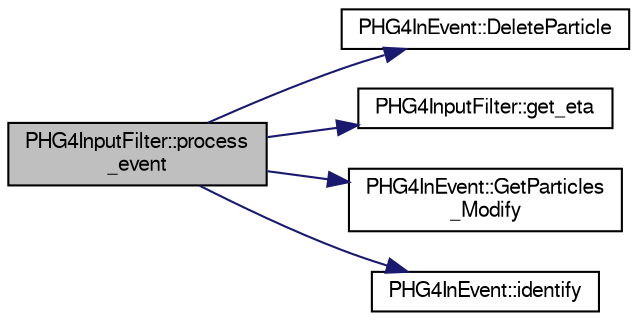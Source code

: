 digraph "PHG4InputFilter::process_event"
{
  bgcolor="transparent";
  edge [fontname="FreeSans",fontsize="10",labelfontname="FreeSans",labelfontsize="10"];
  node [fontname="FreeSans",fontsize="10",shape=record];
  rankdir="LR";
  Node1 [label="PHG4InputFilter::process\l_event",height=0.2,width=0.4,color="black", fillcolor="grey75", style="filled" fontcolor="black"];
  Node1 -> Node2 [color="midnightblue",fontsize="10",style="solid",fontname="FreeSans"];
  Node2 [label="PHG4InEvent::DeleteParticle",height=0.2,width=0.4,color="black",URL="$db/d62/classPHG4InEvent.html#a3dd93bdfcca611ac18f565586fd0e126"];
  Node1 -> Node3 [color="midnightblue",fontsize="10",style="solid",fontname="FreeSans"];
  Node3 [label="PHG4InputFilter::get_eta",height=0.2,width=0.4,color="black",URL="$da/d36/classPHG4InputFilter.html#acf47b52aa23a2d9928f650817f59cc84"];
  Node1 -> Node4 [color="midnightblue",fontsize="10",style="solid",fontname="FreeSans"];
  Node4 [label="PHG4InEvent::GetParticles\l_Modify",height=0.2,width=0.4,color="black",URL="$db/d62/classPHG4InEvent.html#aac39d39c05f70c0f8194cc940e4665ae"];
  Node1 -> Node5 [color="midnightblue",fontsize="10",style="solid",fontname="FreeSans"];
  Node5 [label="PHG4InEvent::identify",height=0.2,width=0.4,color="black",URL="$db/d62/classPHG4InEvent.html#a47af3dda48d75749874e989dbd730b28"];
}
